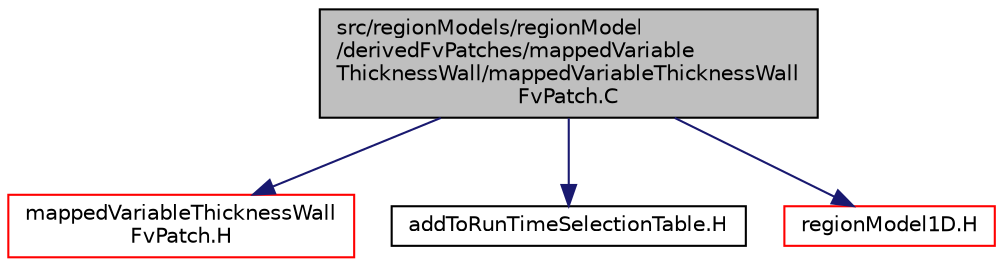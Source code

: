digraph "src/regionModels/regionModel/derivedFvPatches/mappedVariableThicknessWall/mappedVariableThicknessWallFvPatch.C"
{
  bgcolor="transparent";
  edge [fontname="Helvetica",fontsize="10",labelfontname="Helvetica",labelfontsize="10"];
  node [fontname="Helvetica",fontsize="10",shape=record];
  Node0 [label="src/regionModels/regionModel\l/derivedFvPatches/mappedVariable\lThicknessWall/mappedVariableThicknessWall\lFvPatch.C",height=0.2,width=0.4,color="black", fillcolor="grey75", style="filled", fontcolor="black"];
  Node0 -> Node1 [color="midnightblue",fontsize="10",style="solid",fontname="Helvetica"];
  Node1 [label="mappedVariableThicknessWall\lFvPatch.H",height=0.2,width=0.4,color="red",URL="$a14120.html"];
  Node0 -> Node220 [color="midnightblue",fontsize="10",style="solid",fontname="Helvetica"];
  Node220 [label="addToRunTimeSelectionTable.H",height=0.2,width=0.4,color="black",URL="$a09989.html",tooltip="Macros for easy insertion into run-time selection tables. "];
  Node0 -> Node221 [color="midnightblue",fontsize="10",style="solid",fontname="Helvetica"];
  Node221 [label="regionModel1D.H",height=0.2,width=0.4,color="red",URL="$a14138.html"];
}
